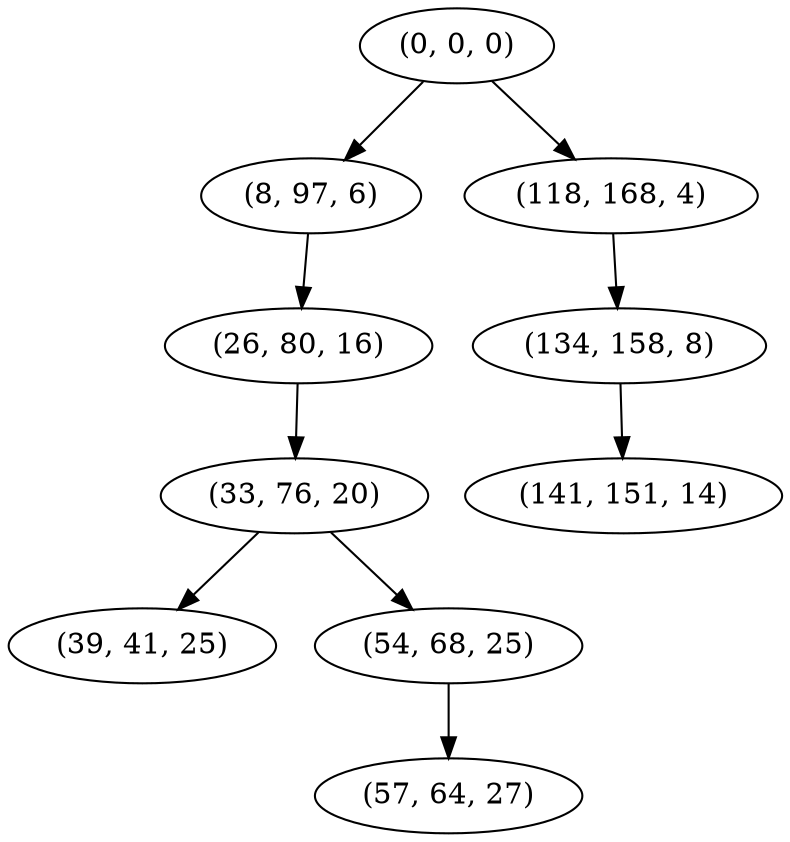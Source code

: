 digraph tree {
    "(0, 0, 0)";
    "(8, 97, 6)";
    "(26, 80, 16)";
    "(33, 76, 20)";
    "(39, 41, 25)";
    "(54, 68, 25)";
    "(57, 64, 27)";
    "(118, 168, 4)";
    "(134, 158, 8)";
    "(141, 151, 14)";
    "(0, 0, 0)" -> "(8, 97, 6)";
    "(0, 0, 0)" -> "(118, 168, 4)";
    "(8, 97, 6)" -> "(26, 80, 16)";
    "(26, 80, 16)" -> "(33, 76, 20)";
    "(33, 76, 20)" -> "(39, 41, 25)";
    "(33, 76, 20)" -> "(54, 68, 25)";
    "(54, 68, 25)" -> "(57, 64, 27)";
    "(118, 168, 4)" -> "(134, 158, 8)";
    "(134, 158, 8)" -> "(141, 151, 14)";
}
